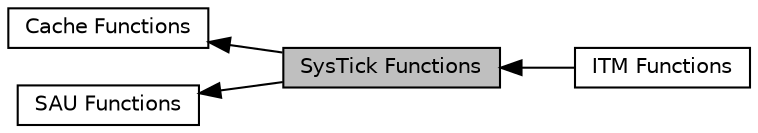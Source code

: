 digraph "SysTick Functions"
{
  edge [fontname="Helvetica",fontsize="10",labelfontname="Helvetica",labelfontsize="10"];
  node [fontname="Helvetica",fontsize="10",shape=box];
  rankdir=LR;
  Node3 [label="Cache Functions",height=0.2,width=0.4,color="black", fillcolor="white", style="filled",URL="$group__CMSIS__Core__CacheFunctions.html",tooltip="Functions that configure Instruction and Data cache."];
  Node2 [label="SAU Functions",height=0.2,width=0.4,color="black", fillcolor="white", style="filled",URL="$group__CMSIS__Core__SAUFunctions.html",tooltip="Functions that configure the SAU."];
  Node1 [label="SysTick Functions",height=0.2,width=0.4,color="black", fillcolor="grey75", style="filled", fontcolor="black",tooltip="Functions that configure the System."];
  Node4 [label="ITM Functions",height=0.2,width=0.4,color="black", fillcolor="white", style="filled",URL="$group__CMSIS__core__DebugFunctions.html",tooltip="Functions that access the ITM debug interface."];
  Node2->Node1 [shape=plaintext, dir="back", style="solid"];
  Node3->Node1 [shape=plaintext, dir="back", style="solid"];
  Node1->Node4 [shape=plaintext, dir="back", style="solid"];
}
